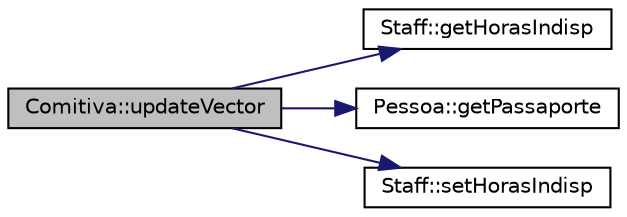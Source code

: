 digraph "Comitiva::updateVector"
{
 // LATEX_PDF_SIZE
  edge [fontname="Helvetica",fontsize="10",labelfontname="Helvetica",labelfontsize="10"];
  node [fontname="Helvetica",fontsize="10",shape=record];
  rankdir="LR";
  Node1 [label="Comitiva::updateVector",height=0.2,width=0.4,color="black", fillcolor="grey75", style="filled", fontcolor="black",tooltip="Esta função atualiza o vector 'pessoas' a partir da heap 'funcionarios' para que o ficheiro 'portugal..."];
  Node1 -> Node2 [color="midnightblue",fontsize="10",style="solid",fontname="Helvetica"];
  Node2 [label="Staff::getHorasIndisp",height=0.2,width=0.4,color="black", fillcolor="white", style="filled",URL="$class_staff.html#a9c305130bb6e53cb3897f64e58244e39",tooltip="Retorna o número de horas de indisponibilidade de um elemento do Funcionario."];
  Node1 -> Node3 [color="midnightblue",fontsize="10",style="solid",fontname="Helvetica"];
  Node3 [label="Pessoa::getPassaporte",height=0.2,width=0.4,color="black", fillcolor="white", style="filled",URL="$class_pessoa.html#a798028470c4bc18c807629c0abbade06",tooltip="Retorna o número de passaporte da Pessoa."];
  Node1 -> Node4 [color="midnightblue",fontsize="10",style="solid",fontname="Helvetica"];
  Node4 [label="Staff::setHorasIndisp",height=0.2,width=0.4,color="black", fillcolor="white", style="filled",URL="$class_staff.html#a47e6e3bb0f68aa502de3985c33680d02",tooltip="Esta função atribui um número de horas de indisponibilidade a um elemento de Staff."];
}
